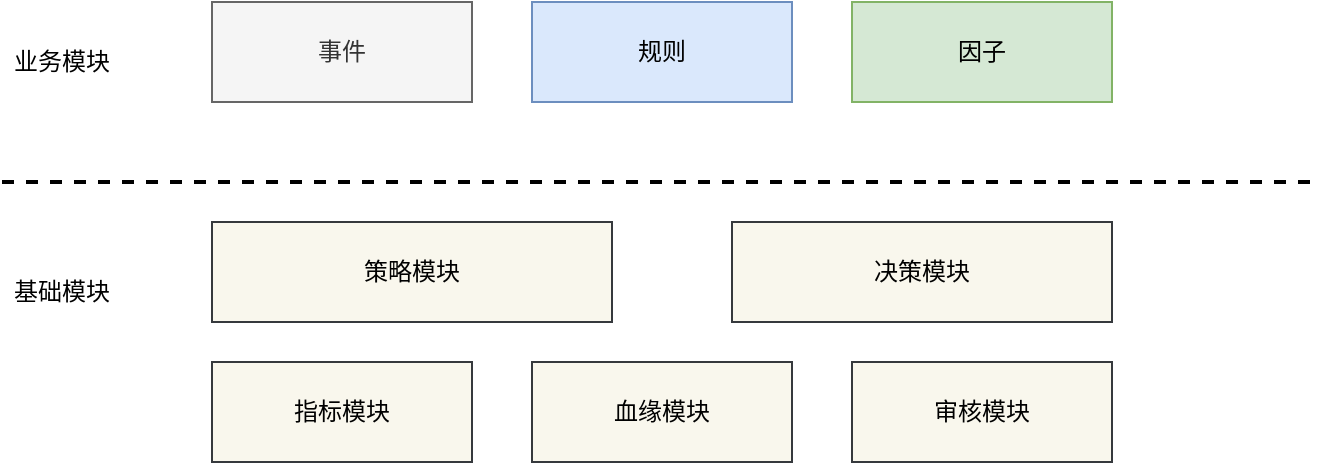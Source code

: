 <mxfile version="14.1.8" type="github">
  <diagram id="uAkLbzL0LD5zsRBFBLl1" name="Page-1">
    <mxGraphModel dx="1257" dy="843" grid="1" gridSize="10" guides="1" tooltips="1" connect="1" arrows="1" fold="1" page="1" pageScale="1" pageWidth="827" pageHeight="1169" math="0" shadow="0">
      <root>
        <mxCell id="0" />
        <mxCell id="1" parent="0" />
        <mxCell id="olPS6k4JVzqs4fGbaLp4-1" value="事件" style="rounded=0;whiteSpace=wrap;html=1;fillColor=#f5f5f5;strokeColor=#666666;fontColor=#333333;" vertex="1" parent="1">
          <mxGeometry x="160" y="270" width="130" height="50" as="geometry" />
        </mxCell>
        <mxCell id="olPS6k4JVzqs4fGbaLp4-2" value="策略模块" style="rounded=0;whiteSpace=wrap;html=1;fillColor=#f9f7ed;strokeColor=#36393d;" vertex="1" parent="1">
          <mxGeometry x="160" y="380" width="200" height="50" as="geometry" />
        </mxCell>
        <mxCell id="olPS6k4JVzqs4fGbaLp4-3" value="决策模块" style="rounded=0;whiteSpace=wrap;html=1;fillColor=#f9f7ed;strokeColor=#36393d;" vertex="1" parent="1">
          <mxGeometry x="420" y="380" width="190" height="50" as="geometry" />
        </mxCell>
        <mxCell id="olPS6k4JVzqs4fGbaLp4-4" value="指标模块" style="rounded=0;whiteSpace=wrap;html=1;fillColor=#f9f7ed;strokeColor=#36393d;" vertex="1" parent="1">
          <mxGeometry x="160" y="450" width="130" height="50" as="geometry" />
        </mxCell>
        <mxCell id="olPS6k4JVzqs4fGbaLp4-5" value="血缘模块" style="rounded=0;whiteSpace=wrap;html=1;fillColor=#f9f7ed;strokeColor=#36393d;" vertex="1" parent="1">
          <mxGeometry x="320" y="450" width="130" height="50" as="geometry" />
        </mxCell>
        <mxCell id="olPS6k4JVzqs4fGbaLp4-6" value="审核模块" style="rounded=0;whiteSpace=wrap;html=1;fillColor=#f9f7ed;strokeColor=#36393d;" vertex="1" parent="1">
          <mxGeometry x="480" y="450" width="130" height="50" as="geometry" />
        </mxCell>
        <mxCell id="olPS6k4JVzqs4fGbaLp4-7" value="业务模块" style="text;html=1;strokeColor=none;fillColor=none;align=center;verticalAlign=middle;whiteSpace=wrap;rounded=0;" vertex="1" parent="1">
          <mxGeometry x="60" y="290" width="50" height="20" as="geometry" />
        </mxCell>
        <mxCell id="olPS6k4JVzqs4fGbaLp4-8" value="规则" style="rounded=0;whiteSpace=wrap;html=1;fillColor=#dae8fc;strokeColor=#6c8ebf;" vertex="1" parent="1">
          <mxGeometry x="320" y="270" width="130" height="50" as="geometry" />
        </mxCell>
        <mxCell id="olPS6k4JVzqs4fGbaLp4-9" value="因子" style="rounded=0;whiteSpace=wrap;html=1;fillColor=#d5e8d4;strokeColor=#82b366;" vertex="1" parent="1">
          <mxGeometry x="480" y="270" width="130" height="50" as="geometry" />
        </mxCell>
        <mxCell id="olPS6k4JVzqs4fGbaLp4-10" value="基础模块" style="text;html=1;strokeColor=none;fillColor=none;align=center;verticalAlign=middle;whiteSpace=wrap;rounded=0;" vertex="1" parent="1">
          <mxGeometry x="60" y="405" width="50" height="20" as="geometry" />
        </mxCell>
        <mxCell id="olPS6k4JVzqs4fGbaLp4-11" style="edgeStyle=orthogonalEdgeStyle;rounded=0;orthogonalLoop=1;jettySize=auto;html=1;exitX=0.5;exitY=1;exitDx=0;exitDy=0;" edge="1" parent="1" source="olPS6k4JVzqs4fGbaLp4-10" target="olPS6k4JVzqs4fGbaLp4-10">
          <mxGeometry relative="1" as="geometry" />
        </mxCell>
        <mxCell id="olPS6k4JVzqs4fGbaLp4-12" value="" style="endArrow=none;html=1;dashed=1;fontStyle=1;strokeWidth=2;" edge="1" parent="1">
          <mxGeometry width="50" height="50" relative="1" as="geometry">
            <mxPoint x="55" y="360" as="sourcePoint" />
            <mxPoint x="715" y="360" as="targetPoint" />
          </mxGeometry>
        </mxCell>
      </root>
    </mxGraphModel>
  </diagram>
</mxfile>
